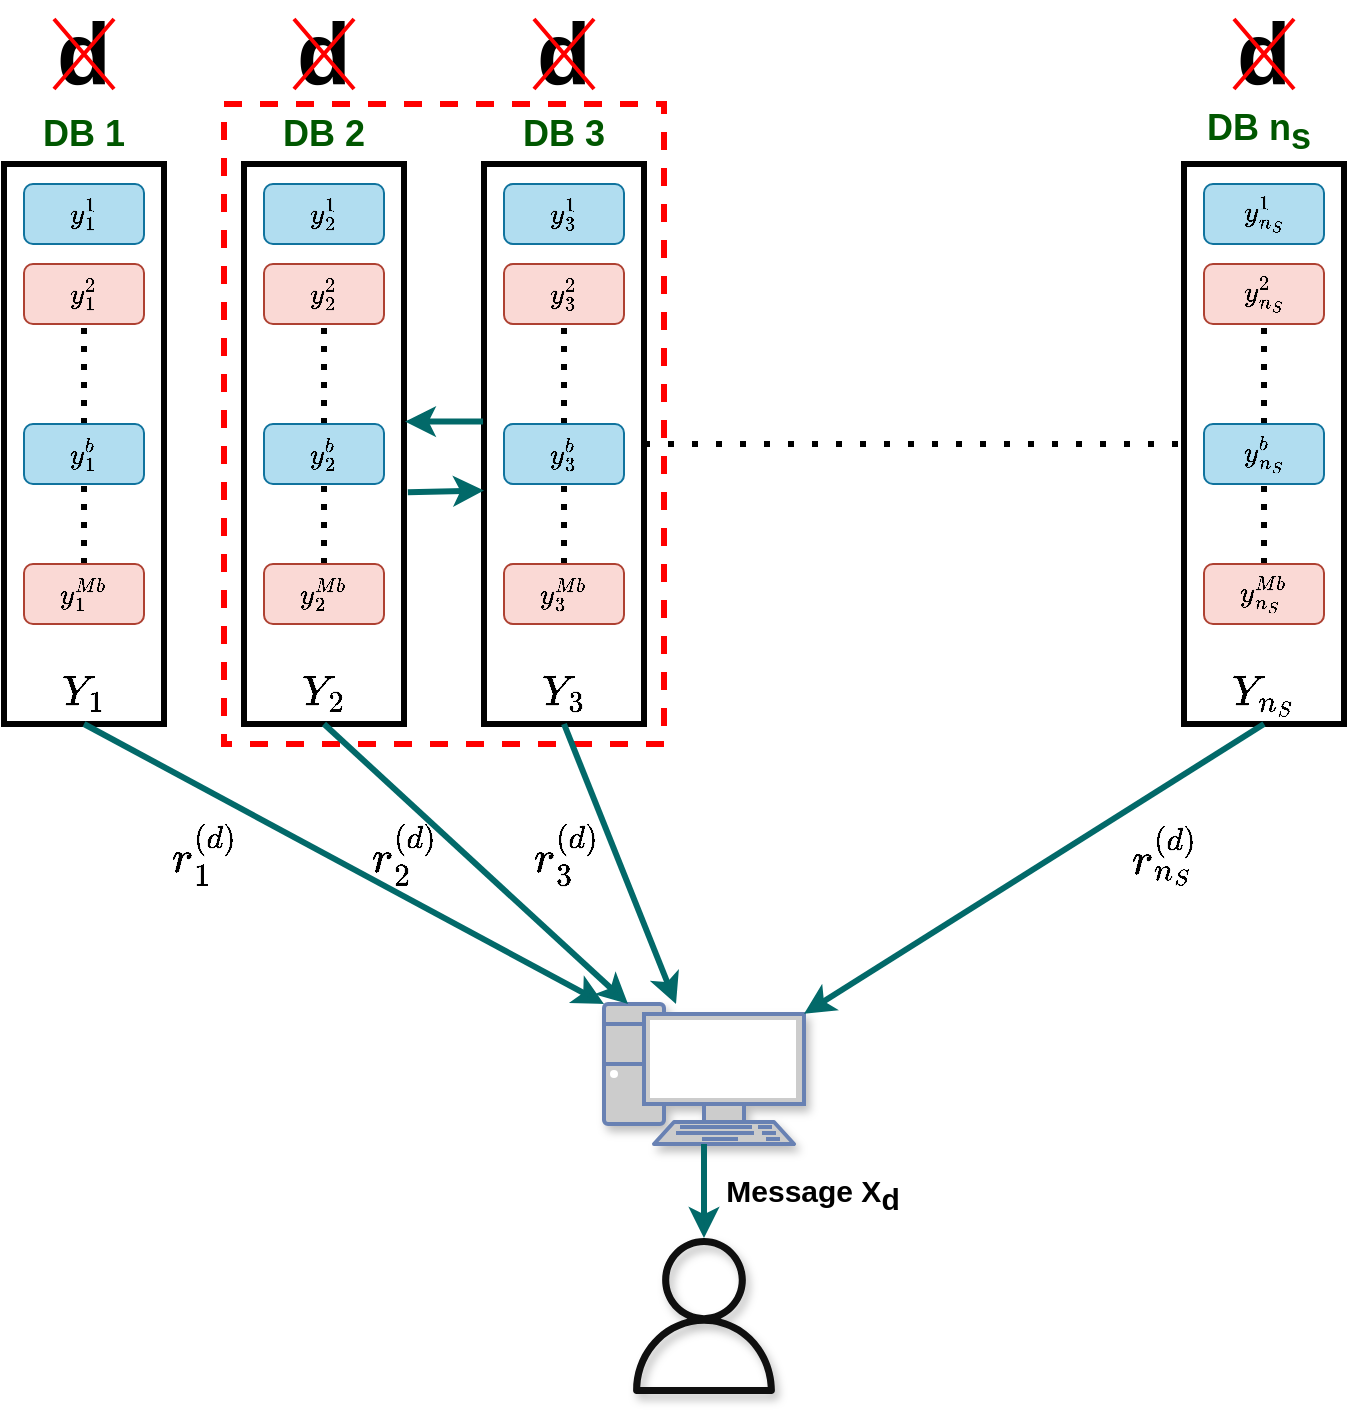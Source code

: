<mxfile version="21.5.0" type="github">
  <diagram name="Page-1" id="GnPQn5ZTnlVgDJK1w0f3">
    <mxGraphModel dx="1434" dy="779" grid="1" gridSize="10" guides="1" tooltips="1" connect="1" arrows="1" fold="1" page="1" pageScale="1" pageWidth="827" pageHeight="1169" background="#ffffff" math="1" shadow="0">
      <root>
        <mxCell id="0" />
        <mxCell id="1" parent="0" />
        <mxCell id="-i0w6PKSg4TW8o5FQWR9-1" value="" style="rounded=0;whiteSpace=wrap;html=1;strokeColor=#000000;fillColor=none;strokeWidth=3;" parent="1" vertex="1">
          <mxGeometry x="40" y="120" width="80" height="280" as="geometry" />
        </mxCell>
        <mxCell id="-i0w6PKSg4TW8o5FQWR9-2" value="&lt;font&gt;$$y_1^1$$&lt;/font&gt;" style="rounded=1;whiteSpace=wrap;html=1;strokeColor=#10739e;fillColor=#b1ddf0;strokeWidth=1;fontColor=#000000;" parent="1" vertex="1">
          <mxGeometry x="50" y="130" width="60" height="30" as="geometry" />
        </mxCell>
        <mxCell id="-i0w6PKSg4TW8o5FQWR9-6" value="$$y_{1}^{2}$$" style="rounded=1;whiteSpace=wrap;html=1;strokeColor=#ae4132;fillColor=#fad9d5;strokeWidth=1;fontColor=#000000;" parent="1" vertex="1">
          <mxGeometry x="50" y="170" width="60" height="30" as="geometry" />
        </mxCell>
        <mxCell id="-i0w6PKSg4TW8o5FQWR9-7" value="" style="endArrow=none;dashed=1;html=1;rounded=0;strokeColor=#000000;entryX=0.5;entryY=1;entryDx=0;entryDy=0;exitX=0.5;exitY=0;exitDx=0;exitDy=0;dashPattern=1 2;strokeWidth=3;targetPerimeterSpacing=0;endSize=6;" parent="1" source="-i0w6PKSg4TW8o5FQWR9-8" target="-i0w6PKSg4TW8o5FQWR9-6" edge="1">
          <mxGeometry width="50" height="50" relative="1" as="geometry">
            <mxPoint x="50" y="330" as="sourcePoint" />
            <mxPoint x="100" y="220" as="targetPoint" />
          </mxGeometry>
        </mxCell>
        <mxCell id="-i0w6PKSg4TW8o5FQWR9-8" value="$$y_{1}^{b}$$" style="rounded=1;whiteSpace=wrap;html=1;strokeColor=#10739e;fillColor=#b1ddf0;strokeWidth=1;fontColor=#000000;" parent="1" vertex="1">
          <mxGeometry x="50" y="250" width="60" height="30" as="geometry" />
        </mxCell>
        <mxCell id="-i0w6PKSg4TW8o5FQWR9-9" value="" style="endArrow=none;dashed=1;html=1;rounded=0;strokeColor=#000000;exitX=0.5;exitY=0;exitDx=0;exitDy=0;dashPattern=1 2;strokeWidth=3;targetPerimeterSpacing=0;endSize=6;entryX=0.5;entryY=1;entryDx=0;entryDy=0;" parent="1" source="-i0w6PKSg4TW8o5FQWR9-10" target="-i0w6PKSg4TW8o5FQWR9-8" edge="1">
          <mxGeometry width="50" height="50" relative="1" as="geometry">
            <mxPoint x="50" y="400" as="sourcePoint" />
            <mxPoint x="70" y="290" as="targetPoint" />
          </mxGeometry>
        </mxCell>
        <mxCell id="-i0w6PKSg4TW8o5FQWR9-10" value="$$y_{1}^{Mb}$$" style="rounded=1;whiteSpace=wrap;html=1;strokeColor=#ae4132;fillColor=#fad9d5;strokeWidth=1;fontColor=#000000;" parent="1" vertex="1">
          <mxGeometry x="50" y="320" width="60" height="30" as="geometry" />
        </mxCell>
        <mxCell id="-i0w6PKSg4TW8o5FQWR9-11" value="" style="rounded=0;whiteSpace=wrap;html=1;strokeColor=#000000;fillColor=none;strokeWidth=3;" parent="1" vertex="1">
          <mxGeometry x="160" y="120" width="80" height="280" as="geometry" />
        </mxCell>
        <mxCell id="-i0w6PKSg4TW8o5FQWR9-12" value="$$y_{2}^{1}$$" style="rounded=1;whiteSpace=wrap;html=1;strokeColor=#10739e;fillColor=#b1ddf0;strokeWidth=1;fontColor=#000000;" parent="1" vertex="1">
          <mxGeometry x="170" y="130" width="60" height="30" as="geometry" />
        </mxCell>
        <mxCell id="-i0w6PKSg4TW8o5FQWR9-13" value="$$y_{2}^{2}$$" style="rounded=1;whiteSpace=wrap;html=1;strokeColor=#ae4132;fillColor=#fad9d5;strokeWidth=1;fontColor=#000000;" parent="1" vertex="1">
          <mxGeometry x="170" y="170" width="60" height="30" as="geometry" />
        </mxCell>
        <mxCell id="-i0w6PKSg4TW8o5FQWR9-14" value="" style="endArrow=none;dashed=1;html=1;rounded=0;strokeColor=#000000;entryX=0.5;entryY=1;entryDx=0;entryDy=0;exitX=0.5;exitY=0;exitDx=0;exitDy=0;dashPattern=1 2;strokeWidth=3;targetPerimeterSpacing=0;endSize=6;" parent="1" source="-i0w6PKSg4TW8o5FQWR9-15" target="-i0w6PKSg4TW8o5FQWR9-13" edge="1">
          <mxGeometry width="50" height="50" relative="1" as="geometry">
            <mxPoint x="170" y="330" as="sourcePoint" />
            <mxPoint x="220" y="220" as="targetPoint" />
          </mxGeometry>
        </mxCell>
        <mxCell id="-i0w6PKSg4TW8o5FQWR9-15" value="$$y_{2}^{b}$$" style="rounded=1;whiteSpace=wrap;html=1;strokeColor=#10739e;fillColor=#b1ddf0;strokeWidth=1;fontColor=#000000;" parent="1" vertex="1">
          <mxGeometry x="170" y="250" width="60" height="30" as="geometry" />
        </mxCell>
        <mxCell id="-i0w6PKSg4TW8o5FQWR9-16" value="" style="endArrow=none;dashed=1;html=1;rounded=0;strokeColor=#000000;exitX=0.5;exitY=0;exitDx=0;exitDy=0;dashPattern=1 2;strokeWidth=3;targetPerimeterSpacing=0;endSize=6;entryX=0.5;entryY=1;entryDx=0;entryDy=0;" parent="1" source="-i0w6PKSg4TW8o5FQWR9-17" target="-i0w6PKSg4TW8o5FQWR9-15" edge="1">
          <mxGeometry width="50" height="50" relative="1" as="geometry">
            <mxPoint x="170" y="400" as="sourcePoint" />
            <mxPoint x="190" y="290" as="targetPoint" />
          </mxGeometry>
        </mxCell>
        <mxCell id="-i0w6PKSg4TW8o5FQWR9-17" value="$$y_{2}^{Mb}$$" style="rounded=1;whiteSpace=wrap;html=1;strokeColor=#ae4132;fillColor=#fad9d5;strokeWidth=1;fontColor=#000000;" parent="1" vertex="1">
          <mxGeometry x="170" y="320" width="60" height="30" as="geometry" />
        </mxCell>
        <mxCell id="-i0w6PKSg4TW8o5FQWR9-18" value="" style="rounded=0;whiteSpace=wrap;html=1;strokeColor=#000000;fillColor=none;strokeWidth=3;" parent="1" vertex="1">
          <mxGeometry x="280" y="120" width="80" height="280" as="geometry" />
        </mxCell>
        <mxCell id="-i0w6PKSg4TW8o5FQWR9-19" value="$$y_{3}^{1}$$" style="rounded=1;whiteSpace=wrap;html=1;strokeColor=#10739e;fillColor=#b1ddf0;strokeWidth=1;fontColor=#000000;" parent="1" vertex="1">
          <mxGeometry x="290" y="130" width="60" height="30" as="geometry" />
        </mxCell>
        <mxCell id="-i0w6PKSg4TW8o5FQWR9-20" value="$$y_{3}^{2}$$" style="rounded=1;whiteSpace=wrap;html=1;strokeColor=#ae4132;fillColor=#fad9d5;strokeWidth=1;fontColor=#000000;" parent="1" vertex="1">
          <mxGeometry x="290" y="170" width="60" height="30" as="geometry" />
        </mxCell>
        <mxCell id="-i0w6PKSg4TW8o5FQWR9-21" value="" style="endArrow=none;dashed=1;html=1;rounded=0;strokeColor=#000000;entryX=0.5;entryY=1;entryDx=0;entryDy=0;exitX=0.5;exitY=0;exitDx=0;exitDy=0;dashPattern=1 2;strokeWidth=3;targetPerimeterSpacing=0;endSize=6;" parent="1" source="-i0w6PKSg4TW8o5FQWR9-22" target="-i0w6PKSg4TW8o5FQWR9-20" edge="1">
          <mxGeometry width="50" height="50" relative="1" as="geometry">
            <mxPoint x="290" y="330" as="sourcePoint" />
            <mxPoint x="340" y="220" as="targetPoint" />
          </mxGeometry>
        </mxCell>
        <mxCell id="-i0w6PKSg4TW8o5FQWR9-22" value="$$y_{3}^{b}$$" style="rounded=1;whiteSpace=wrap;html=1;strokeColor=#10739e;fillColor=#b1ddf0;strokeWidth=1;fontColor=#000000;" parent="1" vertex="1">
          <mxGeometry x="290" y="250" width="60" height="30" as="geometry" />
        </mxCell>
        <mxCell id="-i0w6PKSg4TW8o5FQWR9-23" value="" style="endArrow=none;dashed=1;html=1;rounded=0;strokeColor=#000000;exitX=0.5;exitY=0;exitDx=0;exitDy=0;dashPattern=1 2;strokeWidth=3;targetPerimeterSpacing=0;endSize=6;entryX=0.5;entryY=1;entryDx=0;entryDy=0;" parent="1" source="-i0w6PKSg4TW8o5FQWR9-24" target="-i0w6PKSg4TW8o5FQWR9-22" edge="1">
          <mxGeometry width="50" height="50" relative="1" as="geometry">
            <mxPoint x="290" y="400" as="sourcePoint" />
            <mxPoint x="310" y="290" as="targetPoint" />
          </mxGeometry>
        </mxCell>
        <mxCell id="-i0w6PKSg4TW8o5FQWR9-24" value="$$y_{3}^{Mb}$$" style="rounded=1;whiteSpace=wrap;html=1;strokeColor=#ae4132;fillColor=#fad9d5;strokeWidth=1;fontColor=#000000;" parent="1" vertex="1">
          <mxGeometry x="290" y="320" width="60" height="30" as="geometry" />
        </mxCell>
        <mxCell id="-i0w6PKSg4TW8o5FQWR9-25" value="" style="rounded=0;whiteSpace=wrap;html=1;strokeColor=#000000;fillColor=none;strokeWidth=3;" parent="1" vertex="1">
          <mxGeometry x="630" y="120" width="80" height="280" as="geometry" />
        </mxCell>
        <mxCell id="-i0w6PKSg4TW8o5FQWR9-26" value="$$y_{n_S}^{1}$$" style="rounded=1;whiteSpace=wrap;html=1;strokeColor=#10739e;fillColor=#b1ddf0;strokeWidth=1;fontColor=#000000;" parent="1" vertex="1">
          <mxGeometry x="640" y="130" width="60" height="30" as="geometry" />
        </mxCell>
        <mxCell id="-i0w6PKSg4TW8o5FQWR9-27" value="$$y_{n_S}^{2}$$" style="rounded=1;whiteSpace=wrap;html=1;strokeColor=#ae4132;fillColor=#fad9d5;strokeWidth=1;fontColor=#000000;" parent="1" vertex="1">
          <mxGeometry x="640" y="170" width="60" height="30" as="geometry" />
        </mxCell>
        <mxCell id="-i0w6PKSg4TW8o5FQWR9-28" value="" style="endArrow=none;dashed=1;html=1;rounded=0;strokeColor=#000000;entryX=0.5;entryY=1;entryDx=0;entryDy=0;exitX=0.5;exitY=0;exitDx=0;exitDy=0;dashPattern=1 2;strokeWidth=3;targetPerimeterSpacing=0;endSize=6;" parent="1" source="-i0w6PKSg4TW8o5FQWR9-29" target="-i0w6PKSg4TW8o5FQWR9-27" edge="1">
          <mxGeometry width="50" height="50" relative="1" as="geometry">
            <mxPoint x="640" y="330" as="sourcePoint" />
            <mxPoint x="690" y="220" as="targetPoint" />
          </mxGeometry>
        </mxCell>
        <mxCell id="-i0w6PKSg4TW8o5FQWR9-29" value="$$y_{n_S}^{b}$$" style="rounded=1;whiteSpace=wrap;html=1;strokeColor=#10739e;fillColor=#b1ddf0;strokeWidth=1;fontColor=#000000;" parent="1" vertex="1">
          <mxGeometry x="640" y="250" width="60" height="30" as="geometry" />
        </mxCell>
        <mxCell id="-i0w6PKSg4TW8o5FQWR9-30" value="" style="endArrow=none;dashed=1;html=1;rounded=0;strokeColor=#000000;exitX=0.5;exitY=0;exitDx=0;exitDy=0;dashPattern=1 2;strokeWidth=3;targetPerimeterSpacing=0;endSize=6;entryX=0.5;entryY=1;entryDx=0;entryDy=0;" parent="1" source="-i0w6PKSg4TW8o5FQWR9-31" target="-i0w6PKSg4TW8o5FQWR9-29" edge="1">
          <mxGeometry width="50" height="50" relative="1" as="geometry">
            <mxPoint x="640" y="400" as="sourcePoint" />
            <mxPoint x="660" y="290" as="targetPoint" />
          </mxGeometry>
        </mxCell>
        <mxCell id="-i0w6PKSg4TW8o5FQWR9-31" value="$$y_{n_S}^{Mb}$$" style="rounded=1;whiteSpace=wrap;html=1;strokeColor=#ae4132;fillColor=#fad9d5;strokeWidth=1;fontColor=#000000;" parent="1" vertex="1">
          <mxGeometry x="640" y="320" width="60" height="30" as="geometry" />
        </mxCell>
        <mxCell id="-i0w6PKSg4TW8o5FQWR9-32" value="" style="endArrow=none;dashed=1;html=1;dashPattern=1 3;strokeWidth=3;rounded=0;strokeColor=#000000;exitX=1;exitY=0.5;exitDx=0;exitDy=0;entryX=0;entryY=0.5;entryDx=0;entryDy=0;" parent="1" source="-i0w6PKSg4TW8o5FQWR9-18" target="-i0w6PKSg4TW8o5FQWR9-25" edge="1">
          <mxGeometry width="50" height="50" relative="1" as="geometry">
            <mxPoint x="390" y="310" as="sourcePoint" />
            <mxPoint x="590" y="250" as="targetPoint" />
          </mxGeometry>
        </mxCell>
        <mxCell id="-i0w6PKSg4TW8o5FQWR9-33" value="&lt;font style=&quot;font-size: 18px;&quot;&gt;DB 1&lt;/font&gt;" style="text;html=1;strokeColor=none;fillColor=none;align=center;verticalAlign=middle;whiteSpace=wrap;rounded=0;fontColor=#005700;strokeWidth=3;fontSize=18;fontStyle=1" parent="1" vertex="1">
          <mxGeometry x="50" y="90" width="60" height="30" as="geometry" />
        </mxCell>
        <mxCell id="-i0w6PKSg4TW8o5FQWR9-34" value="DB 2" style="text;html=1;strokeColor=none;fillColor=none;align=center;verticalAlign=middle;whiteSpace=wrap;rounded=0;fontColor=#005700;strokeWidth=3;fontSize=18;fontStyle=1" parent="1" vertex="1">
          <mxGeometry x="170" y="90" width="60" height="30" as="geometry" />
        </mxCell>
        <mxCell id="-i0w6PKSg4TW8o5FQWR9-35" value="DB 3" style="text;html=1;strokeColor=none;fillColor=none;align=center;verticalAlign=middle;whiteSpace=wrap;rounded=0;fontColor=#005700;strokeWidth=3;fontSize=18;fontStyle=1" parent="1" vertex="1">
          <mxGeometry x="290" y="90" width="60" height="30" as="geometry" />
        </mxCell>
        <mxCell id="-i0w6PKSg4TW8o5FQWR9-36" value="DB &lt;span style=&quot;font-size: 18px;&quot;&gt;n&lt;/span&gt;&lt;sub style=&quot;font-size: 18px;&quot;&gt;&lt;span style=&quot;font-size: 18px;&quot;&gt;s&lt;/span&gt;&amp;nbsp;&lt;/sub&gt;" style="text;html=1;strokeColor=none;fillColor=none;align=center;verticalAlign=middle;whiteSpace=wrap;rounded=0;fontColor=#005700;strokeWidth=3;fontSize=18;fontStyle=1" parent="1" vertex="1">
          <mxGeometry x="640" y="90" width="60" height="30" as="geometry" />
        </mxCell>
        <mxCell id="P5K5muQRinviXdcs4ny0-1" value="" style="rounded=0;whiteSpace=wrap;html=1;strokeColor=#FF0000;fillColor=none;dashed=1;strokeWidth=3;" parent="1" vertex="1">
          <mxGeometry x="150" y="90" width="220" height="320" as="geometry" />
        </mxCell>
        <mxCell id="P5K5muQRinviXdcs4ny0-6" value="" style="outlineConnect=0;fontColor=#333333;fillColor=#0f0f0f;strokeColor=#666666;dashed=0;verticalLabelPosition=bottom;verticalAlign=top;align=center;html=1;fontSize=12;fontStyle=0;aspect=fixed;pointerEvents=1;shape=mxgraph.aws4.user;strokeWidth=3;shadow=1;" parent="1" vertex="1">
          <mxGeometry x="351" y="657" width="78" height="78" as="geometry" />
        </mxCell>
        <mxCell id="P5K5muQRinviXdcs4ny0-7" value="" style="fontColor=#0066CC;verticalAlign=top;verticalLabelPosition=bottom;labelPosition=center;align=center;html=1;outlineConnect=0;fillColor=#CCCCCC;strokeColor=#6881B3;gradientColor=none;gradientDirection=north;strokeWidth=3;shape=mxgraph.networks.pc;shadow=1;" parent="1" vertex="1">
          <mxGeometry x="340" y="540" width="100" height="70" as="geometry" />
        </mxCell>
        <mxCell id="P5K5muQRinviXdcs4ny0-8" value="" style="endArrow=classic;html=1;rounded=0;strokeWidth=3;strokeColor=#026969;" parent="1" source="P5K5muQRinviXdcs4ny0-7" target="P5K5muQRinviXdcs4ny0-6" edge="1">
          <mxGeometry width="50" height="50" relative="1" as="geometry">
            <mxPoint x="396" y="690" as="sourcePoint" />
            <mxPoint x="510" y="620" as="targetPoint" />
          </mxGeometry>
        </mxCell>
        <mxCell id="P5K5muQRinviXdcs4ny0-18" value="" style="endArrow=classic;html=1;rounded=0;strokeColor=#026969;strokeWidth=3;exitX=0.5;exitY=1;exitDx=0;exitDy=0;entryX=1;entryY=0.07;entryDx=0;entryDy=0;entryPerimeter=0;" parent="1" source="-i0w6PKSg4TW8o5FQWR9-25" target="P5K5muQRinviXdcs4ny0-7" edge="1">
          <mxGeometry width="50" height="50" relative="1" as="geometry">
            <mxPoint x="470" y="530" as="sourcePoint" />
            <mxPoint x="680" y="420" as="targetPoint" />
          </mxGeometry>
        </mxCell>
        <mxCell id="P5K5muQRinviXdcs4ny0-19" value="" style="endArrow=classic;html=1;rounded=0;strokeColor=#026969;strokeWidth=3;exitX=0.5;exitY=1;exitDx=0;exitDy=0;" parent="1" source="-i0w6PKSg4TW8o5FQWR9-11" target="P5K5muQRinviXdcs4ny0-7" edge="1">
          <mxGeometry width="50" height="50" relative="1" as="geometry">
            <mxPoint x="210" y="460" as="sourcePoint" />
            <mxPoint x="150" y="490" as="targetPoint" />
          </mxGeometry>
        </mxCell>
        <mxCell id="P5K5muQRinviXdcs4ny0-20" value="" style="endArrow=classic;html=1;rounded=0;strokeColor=#026969;strokeWidth=3;exitX=0.5;exitY=1;exitDx=0;exitDy=0;entryX=0;entryY=0;entryDx=0;entryDy=0;entryPerimeter=0;" parent="1" source="-i0w6PKSg4TW8o5FQWR9-1" target="P5K5muQRinviXdcs4ny0-7" edge="1">
          <mxGeometry width="50" height="50" relative="1" as="geometry">
            <mxPoint x="280" y="550" as="sourcePoint" />
            <mxPoint x="90" y="510" as="targetPoint" />
          </mxGeometry>
        </mxCell>
        <mxCell id="P5K5muQRinviXdcs4ny0-21" value="" style="endArrow=classic;html=1;rounded=0;strokeColor=#026969;strokeWidth=3;exitX=0.5;exitY=1;exitDx=0;exitDy=0;" parent="1" source="-i0w6PKSg4TW8o5FQWR9-18" target="P5K5muQRinviXdcs4ny0-7" edge="1">
          <mxGeometry width="50" height="50" relative="1" as="geometry">
            <mxPoint x="380" y="540" as="sourcePoint" />
            <mxPoint x="310" y="420" as="targetPoint" />
          </mxGeometry>
        </mxCell>
        <mxCell id="P5K5muQRinviXdcs4ny0-36" value="" style="endArrow=classic;html=1;rounded=0;strokeColor=#026969;strokeWidth=3;entryX=0;entryY=0.583;entryDx=0;entryDy=0;entryPerimeter=0;exitX=1.024;exitY=0.586;exitDx=0;exitDy=0;exitPerimeter=0;" parent="1" source="-i0w6PKSg4TW8o5FQWR9-11" target="-i0w6PKSg4TW8o5FQWR9-18" edge="1">
          <mxGeometry width="50" height="50" relative="1" as="geometry">
            <mxPoint x="250" y="270" as="sourcePoint" />
            <mxPoint x="270" y="260" as="targetPoint" />
          </mxGeometry>
        </mxCell>
        <mxCell id="P5K5muQRinviXdcs4ny0-37" value="" style="endArrow=classic;html=1;rounded=0;strokeColor=#026969;strokeWidth=3;entryX=1.006;entryY=0.46;entryDx=0;entryDy=0;entryPerimeter=0;exitX=-0.006;exitY=0.46;exitDx=0;exitDy=0;exitPerimeter=0;" parent="1" source="-i0w6PKSg4TW8o5FQWR9-18" target="-i0w6PKSg4TW8o5FQWR9-11" edge="1">
          <mxGeometry width="50" height="50" relative="1" as="geometry">
            <mxPoint x="252" y="271" as="sourcePoint" />
            <mxPoint x="290" y="270" as="targetPoint" />
          </mxGeometry>
        </mxCell>
        <mxCell id="xtjGL1STYTnSqkZvMCYn-4" value="Message X&lt;sub style=&quot;font-size: 15px;&quot;&gt;d&lt;/sub&gt;" style="text;html=1;strokeColor=none;fillColor=none;align=center;verticalAlign=middle;whiteSpace=wrap;rounded=0;fontColor=#000000;fontSize=15;fontStyle=1" parent="1" vertex="1">
          <mxGeometry x="400" y="620" width="89" height="30" as="geometry" />
        </mxCell>
        <mxCell id="xtjGL1STYTnSqkZvMCYn-5" value="$$r^{(d)}_1$$" style="text;html=1;strokeColor=none;fillColor=none;align=center;verticalAlign=middle;whiteSpace=wrap;rounded=0;fontColor=#000000;fontSize=19;rotation=0;" parent="1" vertex="1">
          <mxGeometry x="110" y="450" width="60" height="30" as="geometry" />
        </mxCell>
        <mxCell id="xtjGL1STYTnSqkZvMCYn-6" value="$$r^{(d)}_2$$" style="text;html=1;strokeColor=none;fillColor=none;align=center;verticalAlign=middle;whiteSpace=wrap;rounded=0;fontColor=#000000;fontSize=19;rotation=0;" parent="1" vertex="1">
          <mxGeometry x="210" y="450" width="60" height="30" as="geometry" />
        </mxCell>
        <mxCell id="xtjGL1STYTnSqkZvMCYn-7" value="$$r^{(d)}_3$$" style="text;html=1;strokeColor=none;fillColor=none;align=center;verticalAlign=middle;whiteSpace=wrap;rounded=0;fontColor=#000000;fontSize=19;rotation=0;" parent="1" vertex="1">
          <mxGeometry x="291" y="450" width="60" height="30" as="geometry" />
        </mxCell>
        <mxCell id="xtjGL1STYTnSqkZvMCYn-8" value="$$r^{(d)}_{n_S}$$" style="text;html=1;strokeColor=none;fillColor=none;align=center;verticalAlign=middle;whiteSpace=wrap;rounded=0;fontColor=#000000;fontSize=19;rotation=0;" parent="1" vertex="1">
          <mxGeometry x="590" y="450" width="60" height="30" as="geometry" />
        </mxCell>
        <mxCell id="HPnGkVqxBto0PmCSgCxP-1" value="d" style="text;html=1;fillColor=none;align=center;verticalAlign=middle;whiteSpace=wrap;rounded=0;fontColor=#000000;fontSize=44;fontStyle=1;strokeWidth=4;" vertex="1" parent="1">
          <mxGeometry x="180" y="50" width="40" height="30" as="geometry" />
        </mxCell>
        <mxCell id="HPnGkVqxBto0PmCSgCxP-2" value="" style="shape=mxgraph.sysml.x;strokeColor=#FF0000;strokeWidth=2;fontSize=44;" vertex="1" parent="1">
          <mxGeometry x="185" y="47.5" width="30" height="35" as="geometry" />
        </mxCell>
        <mxCell id="HPnGkVqxBto0PmCSgCxP-3" value="d" style="text;html=1;fillColor=none;align=center;verticalAlign=middle;whiteSpace=wrap;rounded=0;fontColor=#000000;fontSize=44;fontStyle=1;strokeWidth=4;" vertex="1" parent="1">
          <mxGeometry x="60" y="50" width="40" height="30" as="geometry" />
        </mxCell>
        <mxCell id="HPnGkVqxBto0PmCSgCxP-4" value="" style="shape=mxgraph.sysml.x;strokeColor=#FF0000;strokeWidth=2;fontSize=44;" vertex="1" parent="1">
          <mxGeometry x="65" y="47.5" width="30" height="35" as="geometry" />
        </mxCell>
        <mxCell id="HPnGkVqxBto0PmCSgCxP-5" value="d" style="text;html=1;fillColor=none;align=center;verticalAlign=middle;whiteSpace=wrap;rounded=0;fontColor=#000000;fontSize=44;fontStyle=1;strokeWidth=4;" vertex="1" parent="1">
          <mxGeometry x="300" y="50" width="40" height="30" as="geometry" />
        </mxCell>
        <mxCell id="HPnGkVqxBto0PmCSgCxP-6" value="" style="shape=mxgraph.sysml.x;strokeColor=#FF0000;strokeWidth=2;fontSize=44;" vertex="1" parent="1">
          <mxGeometry x="305" y="47.5" width="30" height="35" as="geometry" />
        </mxCell>
        <mxCell id="HPnGkVqxBto0PmCSgCxP-7" value="d" style="text;html=1;fillColor=none;align=center;verticalAlign=middle;whiteSpace=wrap;rounded=0;fontColor=#000000;fontSize=44;fontStyle=1;strokeWidth=4;" vertex="1" parent="1">
          <mxGeometry x="650" y="50" width="40" height="30" as="geometry" />
        </mxCell>
        <mxCell id="HPnGkVqxBto0PmCSgCxP-8" value="" style="shape=mxgraph.sysml.x;strokeColor=#FF0000;strokeWidth=2;fontSize=44;" vertex="1" parent="1">
          <mxGeometry x="655" y="47.5" width="30" height="35" as="geometry" />
        </mxCell>
        <mxCell id="HPnGkVqxBto0PmCSgCxP-11" value="$$Y_{1}$$" style="text;html=1;strokeColor=none;fillColor=none;align=center;verticalAlign=middle;whiteSpace=wrap;rounded=0;fontColor=#000000;fontSize=18;" vertex="1" parent="1">
          <mxGeometry x="50" y="370" width="60" height="30" as="geometry" />
        </mxCell>
        <mxCell id="HPnGkVqxBto0PmCSgCxP-12" value="$$Y_{2}$$" style="text;html=1;strokeColor=none;fillColor=none;align=center;verticalAlign=middle;whiteSpace=wrap;rounded=0;fontColor=#000000;fontSize=18;" vertex="1" parent="1">
          <mxGeometry x="170" y="370" width="60" height="30" as="geometry" />
        </mxCell>
        <mxCell id="HPnGkVqxBto0PmCSgCxP-13" value="$$Y_{3}$$" style="text;html=1;strokeColor=none;fillColor=none;align=center;verticalAlign=middle;whiteSpace=wrap;rounded=0;fontColor=#000000;fontSize=18;" vertex="1" parent="1">
          <mxGeometry x="290" y="370" width="60" height="30" as="geometry" />
        </mxCell>
        <mxCell id="HPnGkVqxBto0PmCSgCxP-14" value="$$Y_{n_S}$$" style="text;html=1;strokeColor=none;fillColor=none;align=center;verticalAlign=middle;whiteSpace=wrap;rounded=0;fontColor=#000000;fontSize=18;" vertex="1" parent="1">
          <mxGeometry x="640" y="370" width="60" height="30" as="geometry" />
        </mxCell>
      </root>
    </mxGraphModel>
  </diagram>
</mxfile>
